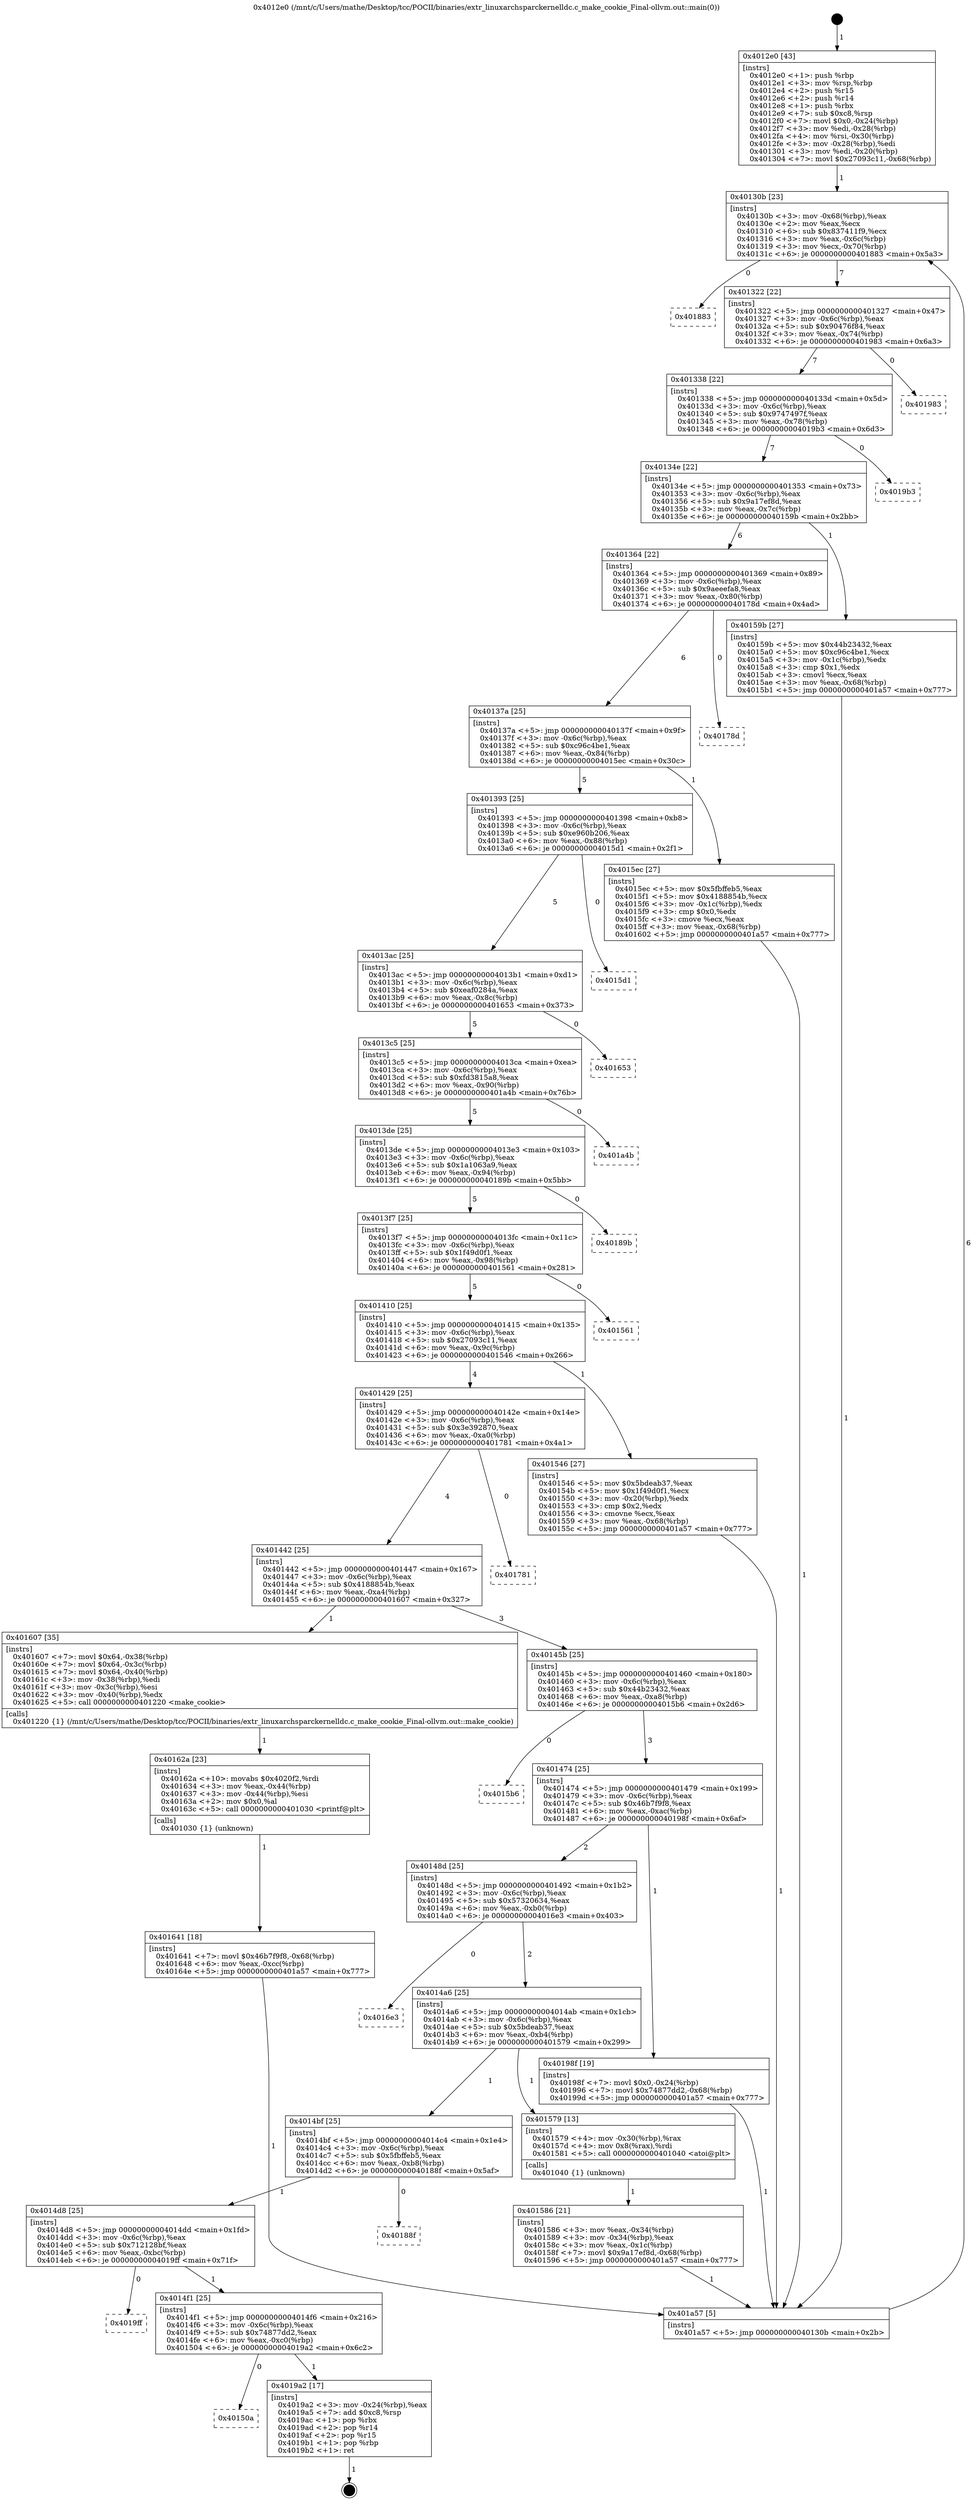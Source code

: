 digraph "0x4012e0" {
  label = "0x4012e0 (/mnt/c/Users/mathe/Desktop/tcc/POCII/binaries/extr_linuxarchsparckernelldc.c_make_cookie_Final-ollvm.out::main(0))"
  labelloc = "t"
  node[shape=record]

  Entry [label="",width=0.3,height=0.3,shape=circle,fillcolor=black,style=filled]
  "0x40130b" [label="{
     0x40130b [23]\l
     | [instrs]\l
     &nbsp;&nbsp;0x40130b \<+3\>: mov -0x68(%rbp),%eax\l
     &nbsp;&nbsp;0x40130e \<+2\>: mov %eax,%ecx\l
     &nbsp;&nbsp;0x401310 \<+6\>: sub $0x837411f9,%ecx\l
     &nbsp;&nbsp;0x401316 \<+3\>: mov %eax,-0x6c(%rbp)\l
     &nbsp;&nbsp;0x401319 \<+3\>: mov %ecx,-0x70(%rbp)\l
     &nbsp;&nbsp;0x40131c \<+6\>: je 0000000000401883 \<main+0x5a3\>\l
  }"]
  "0x401883" [label="{
     0x401883\l
  }", style=dashed]
  "0x401322" [label="{
     0x401322 [22]\l
     | [instrs]\l
     &nbsp;&nbsp;0x401322 \<+5\>: jmp 0000000000401327 \<main+0x47\>\l
     &nbsp;&nbsp;0x401327 \<+3\>: mov -0x6c(%rbp),%eax\l
     &nbsp;&nbsp;0x40132a \<+5\>: sub $0x90476f84,%eax\l
     &nbsp;&nbsp;0x40132f \<+3\>: mov %eax,-0x74(%rbp)\l
     &nbsp;&nbsp;0x401332 \<+6\>: je 0000000000401983 \<main+0x6a3\>\l
  }"]
  Exit [label="",width=0.3,height=0.3,shape=circle,fillcolor=black,style=filled,peripheries=2]
  "0x401983" [label="{
     0x401983\l
  }", style=dashed]
  "0x401338" [label="{
     0x401338 [22]\l
     | [instrs]\l
     &nbsp;&nbsp;0x401338 \<+5\>: jmp 000000000040133d \<main+0x5d\>\l
     &nbsp;&nbsp;0x40133d \<+3\>: mov -0x6c(%rbp),%eax\l
     &nbsp;&nbsp;0x401340 \<+5\>: sub $0x9747497f,%eax\l
     &nbsp;&nbsp;0x401345 \<+3\>: mov %eax,-0x78(%rbp)\l
     &nbsp;&nbsp;0x401348 \<+6\>: je 00000000004019b3 \<main+0x6d3\>\l
  }"]
  "0x40150a" [label="{
     0x40150a\l
  }", style=dashed]
  "0x4019b3" [label="{
     0x4019b3\l
  }", style=dashed]
  "0x40134e" [label="{
     0x40134e [22]\l
     | [instrs]\l
     &nbsp;&nbsp;0x40134e \<+5\>: jmp 0000000000401353 \<main+0x73\>\l
     &nbsp;&nbsp;0x401353 \<+3\>: mov -0x6c(%rbp),%eax\l
     &nbsp;&nbsp;0x401356 \<+5\>: sub $0x9a17ef8d,%eax\l
     &nbsp;&nbsp;0x40135b \<+3\>: mov %eax,-0x7c(%rbp)\l
     &nbsp;&nbsp;0x40135e \<+6\>: je 000000000040159b \<main+0x2bb\>\l
  }"]
  "0x4019a2" [label="{
     0x4019a2 [17]\l
     | [instrs]\l
     &nbsp;&nbsp;0x4019a2 \<+3\>: mov -0x24(%rbp),%eax\l
     &nbsp;&nbsp;0x4019a5 \<+7\>: add $0xc8,%rsp\l
     &nbsp;&nbsp;0x4019ac \<+1\>: pop %rbx\l
     &nbsp;&nbsp;0x4019ad \<+2\>: pop %r14\l
     &nbsp;&nbsp;0x4019af \<+2\>: pop %r15\l
     &nbsp;&nbsp;0x4019b1 \<+1\>: pop %rbp\l
     &nbsp;&nbsp;0x4019b2 \<+1\>: ret\l
  }"]
  "0x40159b" [label="{
     0x40159b [27]\l
     | [instrs]\l
     &nbsp;&nbsp;0x40159b \<+5\>: mov $0x44b23432,%eax\l
     &nbsp;&nbsp;0x4015a0 \<+5\>: mov $0xc96c4be1,%ecx\l
     &nbsp;&nbsp;0x4015a5 \<+3\>: mov -0x1c(%rbp),%edx\l
     &nbsp;&nbsp;0x4015a8 \<+3\>: cmp $0x1,%edx\l
     &nbsp;&nbsp;0x4015ab \<+3\>: cmovl %ecx,%eax\l
     &nbsp;&nbsp;0x4015ae \<+3\>: mov %eax,-0x68(%rbp)\l
     &nbsp;&nbsp;0x4015b1 \<+5\>: jmp 0000000000401a57 \<main+0x777\>\l
  }"]
  "0x401364" [label="{
     0x401364 [22]\l
     | [instrs]\l
     &nbsp;&nbsp;0x401364 \<+5\>: jmp 0000000000401369 \<main+0x89\>\l
     &nbsp;&nbsp;0x401369 \<+3\>: mov -0x6c(%rbp),%eax\l
     &nbsp;&nbsp;0x40136c \<+5\>: sub $0x9aeeefa8,%eax\l
     &nbsp;&nbsp;0x401371 \<+3\>: mov %eax,-0x80(%rbp)\l
     &nbsp;&nbsp;0x401374 \<+6\>: je 000000000040178d \<main+0x4ad\>\l
  }"]
  "0x4014f1" [label="{
     0x4014f1 [25]\l
     | [instrs]\l
     &nbsp;&nbsp;0x4014f1 \<+5\>: jmp 00000000004014f6 \<main+0x216\>\l
     &nbsp;&nbsp;0x4014f6 \<+3\>: mov -0x6c(%rbp),%eax\l
     &nbsp;&nbsp;0x4014f9 \<+5\>: sub $0x74877dd2,%eax\l
     &nbsp;&nbsp;0x4014fe \<+6\>: mov %eax,-0xc0(%rbp)\l
     &nbsp;&nbsp;0x401504 \<+6\>: je 00000000004019a2 \<main+0x6c2\>\l
  }"]
  "0x40178d" [label="{
     0x40178d\l
  }", style=dashed]
  "0x40137a" [label="{
     0x40137a [25]\l
     | [instrs]\l
     &nbsp;&nbsp;0x40137a \<+5\>: jmp 000000000040137f \<main+0x9f\>\l
     &nbsp;&nbsp;0x40137f \<+3\>: mov -0x6c(%rbp),%eax\l
     &nbsp;&nbsp;0x401382 \<+5\>: sub $0xc96c4be1,%eax\l
     &nbsp;&nbsp;0x401387 \<+6\>: mov %eax,-0x84(%rbp)\l
     &nbsp;&nbsp;0x40138d \<+6\>: je 00000000004015ec \<main+0x30c\>\l
  }"]
  "0x4019ff" [label="{
     0x4019ff\l
  }", style=dashed]
  "0x4015ec" [label="{
     0x4015ec [27]\l
     | [instrs]\l
     &nbsp;&nbsp;0x4015ec \<+5\>: mov $0x5fbffeb5,%eax\l
     &nbsp;&nbsp;0x4015f1 \<+5\>: mov $0x4188854b,%ecx\l
     &nbsp;&nbsp;0x4015f6 \<+3\>: mov -0x1c(%rbp),%edx\l
     &nbsp;&nbsp;0x4015f9 \<+3\>: cmp $0x0,%edx\l
     &nbsp;&nbsp;0x4015fc \<+3\>: cmove %ecx,%eax\l
     &nbsp;&nbsp;0x4015ff \<+3\>: mov %eax,-0x68(%rbp)\l
     &nbsp;&nbsp;0x401602 \<+5\>: jmp 0000000000401a57 \<main+0x777\>\l
  }"]
  "0x401393" [label="{
     0x401393 [25]\l
     | [instrs]\l
     &nbsp;&nbsp;0x401393 \<+5\>: jmp 0000000000401398 \<main+0xb8\>\l
     &nbsp;&nbsp;0x401398 \<+3\>: mov -0x6c(%rbp),%eax\l
     &nbsp;&nbsp;0x40139b \<+5\>: sub $0xe960b206,%eax\l
     &nbsp;&nbsp;0x4013a0 \<+6\>: mov %eax,-0x88(%rbp)\l
     &nbsp;&nbsp;0x4013a6 \<+6\>: je 00000000004015d1 \<main+0x2f1\>\l
  }"]
  "0x4014d8" [label="{
     0x4014d8 [25]\l
     | [instrs]\l
     &nbsp;&nbsp;0x4014d8 \<+5\>: jmp 00000000004014dd \<main+0x1fd\>\l
     &nbsp;&nbsp;0x4014dd \<+3\>: mov -0x6c(%rbp),%eax\l
     &nbsp;&nbsp;0x4014e0 \<+5\>: sub $0x712128bf,%eax\l
     &nbsp;&nbsp;0x4014e5 \<+6\>: mov %eax,-0xbc(%rbp)\l
     &nbsp;&nbsp;0x4014eb \<+6\>: je 00000000004019ff \<main+0x71f\>\l
  }"]
  "0x4015d1" [label="{
     0x4015d1\l
  }", style=dashed]
  "0x4013ac" [label="{
     0x4013ac [25]\l
     | [instrs]\l
     &nbsp;&nbsp;0x4013ac \<+5\>: jmp 00000000004013b1 \<main+0xd1\>\l
     &nbsp;&nbsp;0x4013b1 \<+3\>: mov -0x6c(%rbp),%eax\l
     &nbsp;&nbsp;0x4013b4 \<+5\>: sub $0xeaf0284a,%eax\l
     &nbsp;&nbsp;0x4013b9 \<+6\>: mov %eax,-0x8c(%rbp)\l
     &nbsp;&nbsp;0x4013bf \<+6\>: je 0000000000401653 \<main+0x373\>\l
  }"]
  "0x40188f" [label="{
     0x40188f\l
  }", style=dashed]
  "0x401653" [label="{
     0x401653\l
  }", style=dashed]
  "0x4013c5" [label="{
     0x4013c5 [25]\l
     | [instrs]\l
     &nbsp;&nbsp;0x4013c5 \<+5\>: jmp 00000000004013ca \<main+0xea\>\l
     &nbsp;&nbsp;0x4013ca \<+3\>: mov -0x6c(%rbp),%eax\l
     &nbsp;&nbsp;0x4013cd \<+5\>: sub $0xfd3815a8,%eax\l
     &nbsp;&nbsp;0x4013d2 \<+6\>: mov %eax,-0x90(%rbp)\l
     &nbsp;&nbsp;0x4013d8 \<+6\>: je 0000000000401a4b \<main+0x76b\>\l
  }"]
  "0x401641" [label="{
     0x401641 [18]\l
     | [instrs]\l
     &nbsp;&nbsp;0x401641 \<+7\>: movl $0x46b7f9f8,-0x68(%rbp)\l
     &nbsp;&nbsp;0x401648 \<+6\>: mov %eax,-0xcc(%rbp)\l
     &nbsp;&nbsp;0x40164e \<+5\>: jmp 0000000000401a57 \<main+0x777\>\l
  }"]
  "0x401a4b" [label="{
     0x401a4b\l
  }", style=dashed]
  "0x4013de" [label="{
     0x4013de [25]\l
     | [instrs]\l
     &nbsp;&nbsp;0x4013de \<+5\>: jmp 00000000004013e3 \<main+0x103\>\l
     &nbsp;&nbsp;0x4013e3 \<+3\>: mov -0x6c(%rbp),%eax\l
     &nbsp;&nbsp;0x4013e6 \<+5\>: sub $0x1a1063a9,%eax\l
     &nbsp;&nbsp;0x4013eb \<+6\>: mov %eax,-0x94(%rbp)\l
     &nbsp;&nbsp;0x4013f1 \<+6\>: je 000000000040189b \<main+0x5bb\>\l
  }"]
  "0x40162a" [label="{
     0x40162a [23]\l
     | [instrs]\l
     &nbsp;&nbsp;0x40162a \<+10\>: movabs $0x4020f2,%rdi\l
     &nbsp;&nbsp;0x401634 \<+3\>: mov %eax,-0x44(%rbp)\l
     &nbsp;&nbsp;0x401637 \<+3\>: mov -0x44(%rbp),%esi\l
     &nbsp;&nbsp;0x40163a \<+2\>: mov $0x0,%al\l
     &nbsp;&nbsp;0x40163c \<+5\>: call 0000000000401030 \<printf@plt\>\l
     | [calls]\l
     &nbsp;&nbsp;0x401030 \{1\} (unknown)\l
  }"]
  "0x40189b" [label="{
     0x40189b\l
  }", style=dashed]
  "0x4013f7" [label="{
     0x4013f7 [25]\l
     | [instrs]\l
     &nbsp;&nbsp;0x4013f7 \<+5\>: jmp 00000000004013fc \<main+0x11c\>\l
     &nbsp;&nbsp;0x4013fc \<+3\>: mov -0x6c(%rbp),%eax\l
     &nbsp;&nbsp;0x4013ff \<+5\>: sub $0x1f49d0f1,%eax\l
     &nbsp;&nbsp;0x401404 \<+6\>: mov %eax,-0x98(%rbp)\l
     &nbsp;&nbsp;0x40140a \<+6\>: je 0000000000401561 \<main+0x281\>\l
  }"]
  "0x401586" [label="{
     0x401586 [21]\l
     | [instrs]\l
     &nbsp;&nbsp;0x401586 \<+3\>: mov %eax,-0x34(%rbp)\l
     &nbsp;&nbsp;0x401589 \<+3\>: mov -0x34(%rbp),%eax\l
     &nbsp;&nbsp;0x40158c \<+3\>: mov %eax,-0x1c(%rbp)\l
     &nbsp;&nbsp;0x40158f \<+7\>: movl $0x9a17ef8d,-0x68(%rbp)\l
     &nbsp;&nbsp;0x401596 \<+5\>: jmp 0000000000401a57 \<main+0x777\>\l
  }"]
  "0x401561" [label="{
     0x401561\l
  }", style=dashed]
  "0x401410" [label="{
     0x401410 [25]\l
     | [instrs]\l
     &nbsp;&nbsp;0x401410 \<+5\>: jmp 0000000000401415 \<main+0x135\>\l
     &nbsp;&nbsp;0x401415 \<+3\>: mov -0x6c(%rbp),%eax\l
     &nbsp;&nbsp;0x401418 \<+5\>: sub $0x27093c11,%eax\l
     &nbsp;&nbsp;0x40141d \<+6\>: mov %eax,-0x9c(%rbp)\l
     &nbsp;&nbsp;0x401423 \<+6\>: je 0000000000401546 \<main+0x266\>\l
  }"]
  "0x4014bf" [label="{
     0x4014bf [25]\l
     | [instrs]\l
     &nbsp;&nbsp;0x4014bf \<+5\>: jmp 00000000004014c4 \<main+0x1e4\>\l
     &nbsp;&nbsp;0x4014c4 \<+3\>: mov -0x6c(%rbp),%eax\l
     &nbsp;&nbsp;0x4014c7 \<+5\>: sub $0x5fbffeb5,%eax\l
     &nbsp;&nbsp;0x4014cc \<+6\>: mov %eax,-0xb8(%rbp)\l
     &nbsp;&nbsp;0x4014d2 \<+6\>: je 000000000040188f \<main+0x5af\>\l
  }"]
  "0x401546" [label="{
     0x401546 [27]\l
     | [instrs]\l
     &nbsp;&nbsp;0x401546 \<+5\>: mov $0x5bdeab37,%eax\l
     &nbsp;&nbsp;0x40154b \<+5\>: mov $0x1f49d0f1,%ecx\l
     &nbsp;&nbsp;0x401550 \<+3\>: mov -0x20(%rbp),%edx\l
     &nbsp;&nbsp;0x401553 \<+3\>: cmp $0x2,%edx\l
     &nbsp;&nbsp;0x401556 \<+3\>: cmovne %ecx,%eax\l
     &nbsp;&nbsp;0x401559 \<+3\>: mov %eax,-0x68(%rbp)\l
     &nbsp;&nbsp;0x40155c \<+5\>: jmp 0000000000401a57 \<main+0x777\>\l
  }"]
  "0x401429" [label="{
     0x401429 [25]\l
     | [instrs]\l
     &nbsp;&nbsp;0x401429 \<+5\>: jmp 000000000040142e \<main+0x14e\>\l
     &nbsp;&nbsp;0x40142e \<+3\>: mov -0x6c(%rbp),%eax\l
     &nbsp;&nbsp;0x401431 \<+5\>: sub $0x3e392870,%eax\l
     &nbsp;&nbsp;0x401436 \<+6\>: mov %eax,-0xa0(%rbp)\l
     &nbsp;&nbsp;0x40143c \<+6\>: je 0000000000401781 \<main+0x4a1\>\l
  }"]
  "0x401a57" [label="{
     0x401a57 [5]\l
     | [instrs]\l
     &nbsp;&nbsp;0x401a57 \<+5\>: jmp 000000000040130b \<main+0x2b\>\l
  }"]
  "0x4012e0" [label="{
     0x4012e0 [43]\l
     | [instrs]\l
     &nbsp;&nbsp;0x4012e0 \<+1\>: push %rbp\l
     &nbsp;&nbsp;0x4012e1 \<+3\>: mov %rsp,%rbp\l
     &nbsp;&nbsp;0x4012e4 \<+2\>: push %r15\l
     &nbsp;&nbsp;0x4012e6 \<+2\>: push %r14\l
     &nbsp;&nbsp;0x4012e8 \<+1\>: push %rbx\l
     &nbsp;&nbsp;0x4012e9 \<+7\>: sub $0xc8,%rsp\l
     &nbsp;&nbsp;0x4012f0 \<+7\>: movl $0x0,-0x24(%rbp)\l
     &nbsp;&nbsp;0x4012f7 \<+3\>: mov %edi,-0x28(%rbp)\l
     &nbsp;&nbsp;0x4012fa \<+4\>: mov %rsi,-0x30(%rbp)\l
     &nbsp;&nbsp;0x4012fe \<+3\>: mov -0x28(%rbp),%edi\l
     &nbsp;&nbsp;0x401301 \<+3\>: mov %edi,-0x20(%rbp)\l
     &nbsp;&nbsp;0x401304 \<+7\>: movl $0x27093c11,-0x68(%rbp)\l
  }"]
  "0x401579" [label="{
     0x401579 [13]\l
     | [instrs]\l
     &nbsp;&nbsp;0x401579 \<+4\>: mov -0x30(%rbp),%rax\l
     &nbsp;&nbsp;0x40157d \<+4\>: mov 0x8(%rax),%rdi\l
     &nbsp;&nbsp;0x401581 \<+5\>: call 0000000000401040 \<atoi@plt\>\l
     | [calls]\l
     &nbsp;&nbsp;0x401040 \{1\} (unknown)\l
  }"]
  "0x401781" [label="{
     0x401781\l
  }", style=dashed]
  "0x401442" [label="{
     0x401442 [25]\l
     | [instrs]\l
     &nbsp;&nbsp;0x401442 \<+5\>: jmp 0000000000401447 \<main+0x167\>\l
     &nbsp;&nbsp;0x401447 \<+3\>: mov -0x6c(%rbp),%eax\l
     &nbsp;&nbsp;0x40144a \<+5\>: sub $0x4188854b,%eax\l
     &nbsp;&nbsp;0x40144f \<+6\>: mov %eax,-0xa4(%rbp)\l
     &nbsp;&nbsp;0x401455 \<+6\>: je 0000000000401607 \<main+0x327\>\l
  }"]
  "0x4014a6" [label="{
     0x4014a6 [25]\l
     | [instrs]\l
     &nbsp;&nbsp;0x4014a6 \<+5\>: jmp 00000000004014ab \<main+0x1cb\>\l
     &nbsp;&nbsp;0x4014ab \<+3\>: mov -0x6c(%rbp),%eax\l
     &nbsp;&nbsp;0x4014ae \<+5\>: sub $0x5bdeab37,%eax\l
     &nbsp;&nbsp;0x4014b3 \<+6\>: mov %eax,-0xb4(%rbp)\l
     &nbsp;&nbsp;0x4014b9 \<+6\>: je 0000000000401579 \<main+0x299\>\l
  }"]
  "0x401607" [label="{
     0x401607 [35]\l
     | [instrs]\l
     &nbsp;&nbsp;0x401607 \<+7\>: movl $0x64,-0x38(%rbp)\l
     &nbsp;&nbsp;0x40160e \<+7\>: movl $0x64,-0x3c(%rbp)\l
     &nbsp;&nbsp;0x401615 \<+7\>: movl $0x64,-0x40(%rbp)\l
     &nbsp;&nbsp;0x40161c \<+3\>: mov -0x38(%rbp),%edi\l
     &nbsp;&nbsp;0x40161f \<+3\>: mov -0x3c(%rbp),%esi\l
     &nbsp;&nbsp;0x401622 \<+3\>: mov -0x40(%rbp),%edx\l
     &nbsp;&nbsp;0x401625 \<+5\>: call 0000000000401220 \<make_cookie\>\l
     | [calls]\l
     &nbsp;&nbsp;0x401220 \{1\} (/mnt/c/Users/mathe/Desktop/tcc/POCII/binaries/extr_linuxarchsparckernelldc.c_make_cookie_Final-ollvm.out::make_cookie)\l
  }"]
  "0x40145b" [label="{
     0x40145b [25]\l
     | [instrs]\l
     &nbsp;&nbsp;0x40145b \<+5\>: jmp 0000000000401460 \<main+0x180\>\l
     &nbsp;&nbsp;0x401460 \<+3\>: mov -0x6c(%rbp),%eax\l
     &nbsp;&nbsp;0x401463 \<+5\>: sub $0x44b23432,%eax\l
     &nbsp;&nbsp;0x401468 \<+6\>: mov %eax,-0xa8(%rbp)\l
     &nbsp;&nbsp;0x40146e \<+6\>: je 00000000004015b6 \<main+0x2d6\>\l
  }"]
  "0x4016e3" [label="{
     0x4016e3\l
  }", style=dashed]
  "0x4015b6" [label="{
     0x4015b6\l
  }", style=dashed]
  "0x401474" [label="{
     0x401474 [25]\l
     | [instrs]\l
     &nbsp;&nbsp;0x401474 \<+5\>: jmp 0000000000401479 \<main+0x199\>\l
     &nbsp;&nbsp;0x401479 \<+3\>: mov -0x6c(%rbp),%eax\l
     &nbsp;&nbsp;0x40147c \<+5\>: sub $0x46b7f9f8,%eax\l
     &nbsp;&nbsp;0x401481 \<+6\>: mov %eax,-0xac(%rbp)\l
     &nbsp;&nbsp;0x401487 \<+6\>: je 000000000040198f \<main+0x6af\>\l
  }"]
  "0x40148d" [label="{
     0x40148d [25]\l
     | [instrs]\l
     &nbsp;&nbsp;0x40148d \<+5\>: jmp 0000000000401492 \<main+0x1b2\>\l
     &nbsp;&nbsp;0x401492 \<+3\>: mov -0x6c(%rbp),%eax\l
     &nbsp;&nbsp;0x401495 \<+5\>: sub $0x57320634,%eax\l
     &nbsp;&nbsp;0x40149a \<+6\>: mov %eax,-0xb0(%rbp)\l
     &nbsp;&nbsp;0x4014a0 \<+6\>: je 00000000004016e3 \<main+0x403\>\l
  }"]
  "0x40198f" [label="{
     0x40198f [19]\l
     | [instrs]\l
     &nbsp;&nbsp;0x40198f \<+7\>: movl $0x0,-0x24(%rbp)\l
     &nbsp;&nbsp;0x401996 \<+7\>: movl $0x74877dd2,-0x68(%rbp)\l
     &nbsp;&nbsp;0x40199d \<+5\>: jmp 0000000000401a57 \<main+0x777\>\l
  }"]
  Entry -> "0x4012e0" [label=" 1"]
  "0x40130b" -> "0x401883" [label=" 0"]
  "0x40130b" -> "0x401322" [label=" 7"]
  "0x4019a2" -> Exit [label=" 1"]
  "0x401322" -> "0x401983" [label=" 0"]
  "0x401322" -> "0x401338" [label=" 7"]
  "0x4014f1" -> "0x40150a" [label=" 0"]
  "0x401338" -> "0x4019b3" [label=" 0"]
  "0x401338" -> "0x40134e" [label=" 7"]
  "0x4014f1" -> "0x4019a2" [label=" 1"]
  "0x40134e" -> "0x40159b" [label=" 1"]
  "0x40134e" -> "0x401364" [label=" 6"]
  "0x4014d8" -> "0x4014f1" [label=" 1"]
  "0x401364" -> "0x40178d" [label=" 0"]
  "0x401364" -> "0x40137a" [label=" 6"]
  "0x4014d8" -> "0x4019ff" [label=" 0"]
  "0x40137a" -> "0x4015ec" [label=" 1"]
  "0x40137a" -> "0x401393" [label=" 5"]
  "0x4014bf" -> "0x4014d8" [label=" 1"]
  "0x401393" -> "0x4015d1" [label=" 0"]
  "0x401393" -> "0x4013ac" [label=" 5"]
  "0x4014bf" -> "0x40188f" [label=" 0"]
  "0x4013ac" -> "0x401653" [label=" 0"]
  "0x4013ac" -> "0x4013c5" [label=" 5"]
  "0x40198f" -> "0x401a57" [label=" 1"]
  "0x4013c5" -> "0x401a4b" [label=" 0"]
  "0x4013c5" -> "0x4013de" [label=" 5"]
  "0x401641" -> "0x401a57" [label=" 1"]
  "0x4013de" -> "0x40189b" [label=" 0"]
  "0x4013de" -> "0x4013f7" [label=" 5"]
  "0x40162a" -> "0x401641" [label=" 1"]
  "0x4013f7" -> "0x401561" [label=" 0"]
  "0x4013f7" -> "0x401410" [label=" 5"]
  "0x401607" -> "0x40162a" [label=" 1"]
  "0x401410" -> "0x401546" [label=" 1"]
  "0x401410" -> "0x401429" [label=" 4"]
  "0x401546" -> "0x401a57" [label=" 1"]
  "0x4012e0" -> "0x40130b" [label=" 1"]
  "0x401a57" -> "0x40130b" [label=" 6"]
  "0x4015ec" -> "0x401a57" [label=" 1"]
  "0x401429" -> "0x401781" [label=" 0"]
  "0x401429" -> "0x401442" [label=" 4"]
  "0x40159b" -> "0x401a57" [label=" 1"]
  "0x401442" -> "0x401607" [label=" 1"]
  "0x401442" -> "0x40145b" [label=" 3"]
  "0x401579" -> "0x401586" [label=" 1"]
  "0x40145b" -> "0x4015b6" [label=" 0"]
  "0x40145b" -> "0x401474" [label=" 3"]
  "0x4014a6" -> "0x4014bf" [label=" 1"]
  "0x401474" -> "0x40198f" [label=" 1"]
  "0x401474" -> "0x40148d" [label=" 2"]
  "0x4014a6" -> "0x401579" [label=" 1"]
  "0x40148d" -> "0x4016e3" [label=" 0"]
  "0x40148d" -> "0x4014a6" [label=" 2"]
  "0x401586" -> "0x401a57" [label=" 1"]
}
